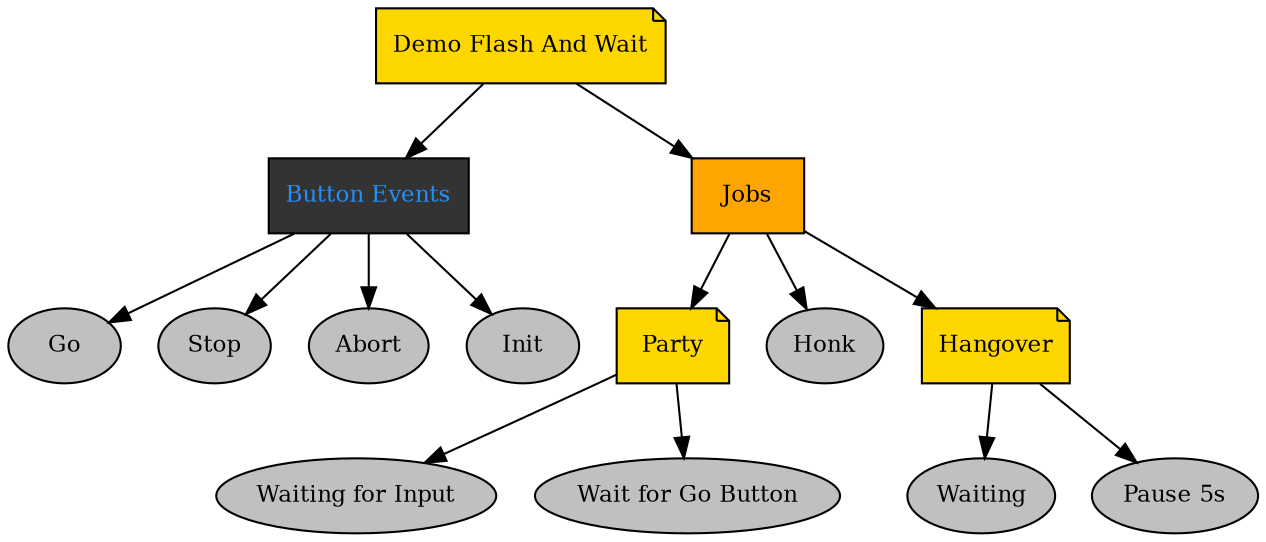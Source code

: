 digraph demo_flash_and_wait {
"Demo Flash And Wait" [fontcolor=black, shape=note, fontsize=11, style=filled, fillcolor=gold];
"Button Events" [fontcolor=dodgerblue, shape=box, fontsize=11, style=filled, fillcolor=gray20];
"Demo Flash And Wait" -> "Button Events";
Go [fontcolor=black, shape=ellipse, fontsize=11, style=filled, fillcolor=gray];
"Button Events" -> Go;
Stop [fontcolor=black, shape=ellipse, fontsize=11, style=filled, fillcolor=gray];
"Button Events" -> Stop;
Abort [fontcolor=black, shape=ellipse, fontsize=11, style=filled, fillcolor=gray];
"Button Events" -> Abort;
Init [fontcolor=black, shape=ellipse, fontsize=11, style=filled, fillcolor=gray];
"Button Events" -> Init;
Jobs [fontcolor=black, shape=box, fontsize=11, style=filled, fillcolor=orange];
"Demo Flash And Wait" -> Jobs;
Party [fontcolor=black, shape=note, fontsize=11, style=filled, fillcolor=gold];
Jobs -> Party;
"Waiting for Input" [fontcolor=black, shape=ellipse, fontsize=11, style=filled, fillcolor=gray];
Party -> "Waiting for Input";
"Wait for Go Button" [fontcolor=black, shape=ellipse, fontsize=11, style=filled, fillcolor=gray];
Party -> "Wait for Go Button";
Honk [fontcolor=black, shape=ellipse, fontsize=11, style=filled, fillcolor=gray];
Jobs -> Honk;
Hangover [fontcolor=black, shape=note, fontsize=11, style=filled, fillcolor=gold];
Jobs -> Hangover;
Waiting [fontcolor=black, shape=ellipse, fontsize=11, style=filled, fillcolor=gray];
Hangover -> Waiting;
"Pause 5s" [fontcolor=black, shape=ellipse, fontsize=11, style=filled, fillcolor=gray];
Hangover -> "Pause 5s";
}
